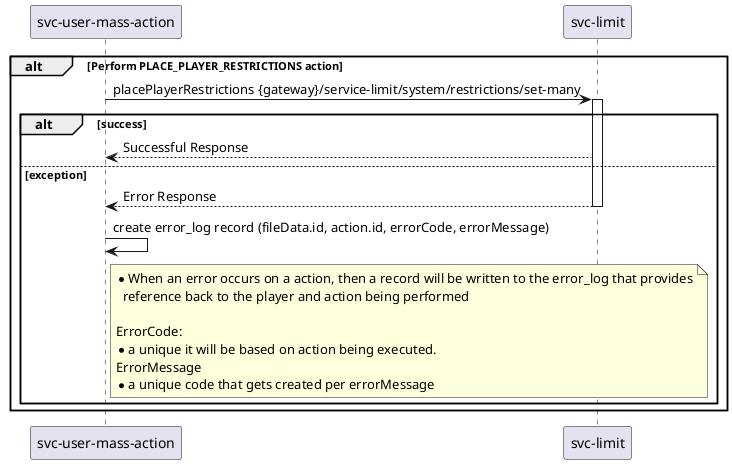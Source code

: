.Mass Action Place Many Restrictions
[plantuml]
----
@startuml
'https://plantuml.com/sequence-diagram

participant  "svc-user-mass-action" as usermassaction
participant "svc-limit" as limit

alt Perform PLACE_PLAYER_RESTRICTIONS action
    usermassaction->limit:placePlayerRestrictions {gateway}/service-limit/system/restrictions/set-many
    activate limit
    alt success
        limit-->usermassaction: Successful Response
    else exception
        limit-->usermassaction: Error Response
        deactivate limit
        usermassaction->usermassaction: create error_log record (fileData.id, action.id, errorCode, errorMessage)
        note right of usermassaction
            * When an error occurs on a action, then a record will be written to the error_log that provides
              reference back to the player and action being performed

            ErrorCode:
            * a unique it will be based on action being executed.
            ErrorMessage
            * a unique code that gets created per errorMessage
        end note
    end
end

@enduml
----
